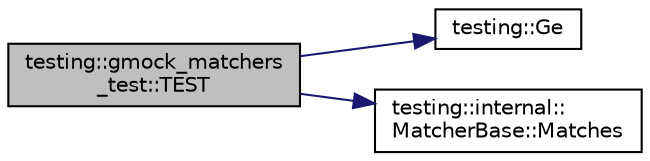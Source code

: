 digraph "testing::gmock_matchers_test::TEST"
{
  edge [fontname="Helvetica",fontsize="10",labelfontname="Helvetica",labelfontsize="10"];
  node [fontname="Helvetica",fontsize="10",shape=record];
  rankdir="LR";
  Node692 [label="testing::gmock_matchers\l_test::TEST",height=0.2,width=0.4,color="black", fillcolor="grey75", style="filled", fontcolor="black"];
  Node692 -> Node693 [color="midnightblue",fontsize="10",style="solid",fontname="Helvetica"];
  Node693 [label="testing::Ge",height=0.2,width=0.4,color="black", fillcolor="white", style="filled",URL="$d0/d75/namespacetesting.html#a42bb19b42d7830b972973a103d5e00f2"];
  Node692 -> Node694 [color="midnightblue",fontsize="10",style="solid",fontname="Helvetica"];
  Node694 [label="testing::internal::\lMatcherBase::Matches",height=0.2,width=0.4,color="black", fillcolor="white", style="filled",URL="$df/d93/classtesting_1_1internal_1_1_matcher_base.html#a3b479673ff40cac1a7d548e91d789cb2"];
}
